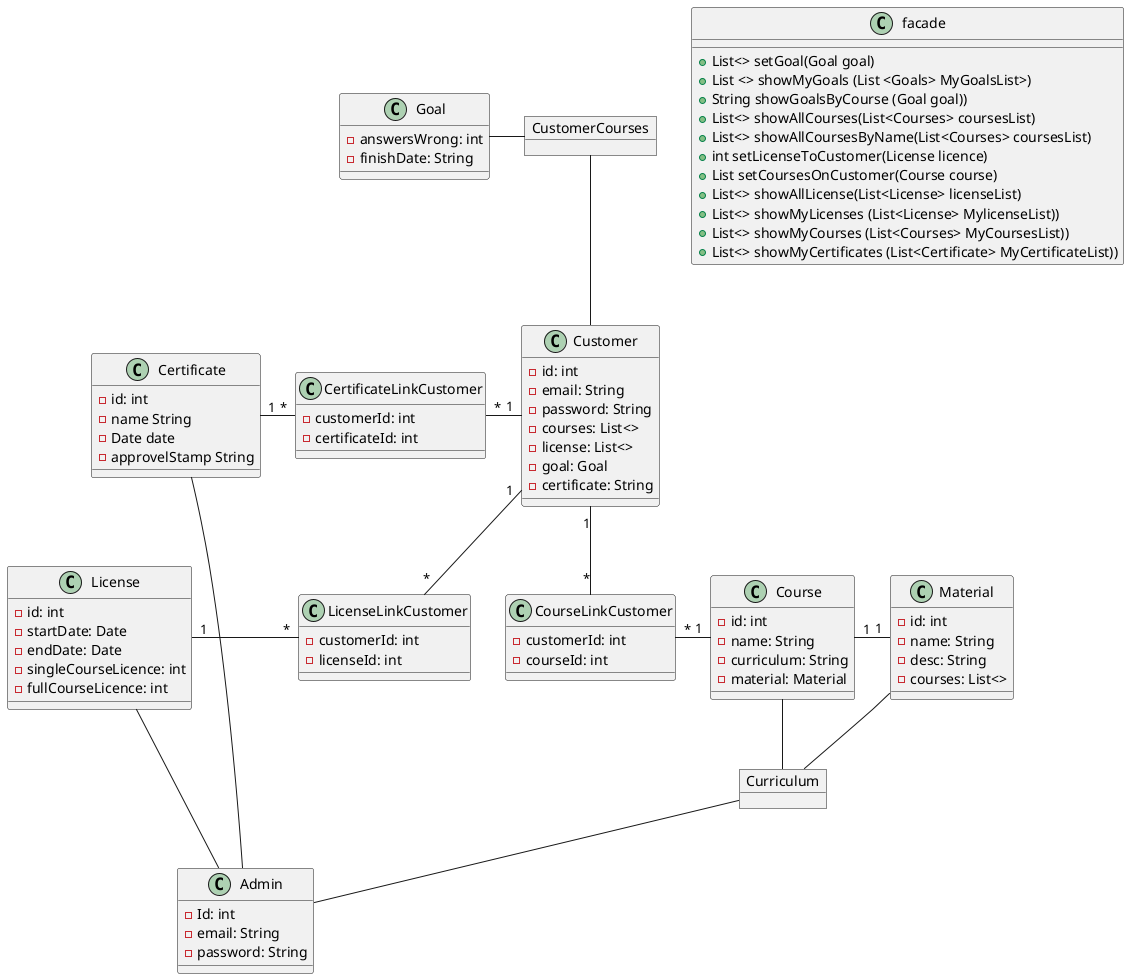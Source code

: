 @startuml



object Curriculum
object CustomerCourses

class Admin {
-Id: int
-email: String
-password: String

}

class CourseLinkCustomer {
-customerId: int
-courseId: int
}

class CertificateLinkCustomer {
-customerId: int
-certificateId: int
}


class LicenseLinkCustomer {
-customerId: int
-licenseId: int
}

class Certificate{
-id: int
-name String
-Date date
- approvelStamp String
}

class License{
- id: int
- startDate: Date
- endDate: Date
-singleCourseLicence: int
-fullCourseLicence: int
}

class Material{
-id: int
-name: String
-desc: String
-courses: List<>
}

class Course{
-id: int
-name: String
-curriculum: String
-material: Material
}

class Goal{
-answersWrong: int
-finishDate: String
}

class Customer{
-id: int
-email: String
-password: String
-courses: List<>
-license: List<>
-goal: Goal
-certificate: String

}

class facade{
+ List<> setGoal(Goal goal)
+ List <> showMyGoals (List <Goals> MyGoalsList>)
+ String showGoalsByCourse (Goal goal))
+ List<> showAllCourses(List<Courses> coursesList)
+ List<> showAllCoursesByName(List<Courses> coursesList)
+ int setLicenseToCustomer(License licence)
+ List setCoursesOnCustomer(Course course)
+ List<> showAllLicense(List<License> licenseList)
+ List<> showMyLicenses (List<License> MylicenseList))
+ List<> showMyCourses (List<Courses> MyCoursesList))
+ List<> showMyCertificates (List<Certificate> MyCertificateList))
}


CustomerCourses -down- Customer
CustomerCourses -left- Goal
Customer "1" -- "*" LicenseLinkCustomer
License "1" - "*" LicenseLinkCustomer
Customer "1" -left- "*" CertificateLinkCustomer
CertificateLinkCustomer "*" -left- "1" Certificate
Course "1" -left- "*" CourseLinkCustomer
Customer "1" -- "*" CourseLinkCustomer




Course "1" -right- "1" Material
License -right- Admin
Certificate -right- Admin
Curriculum -down- Admin
Material -down- Curriculum
Course  -down-  Curriculum

@enduml